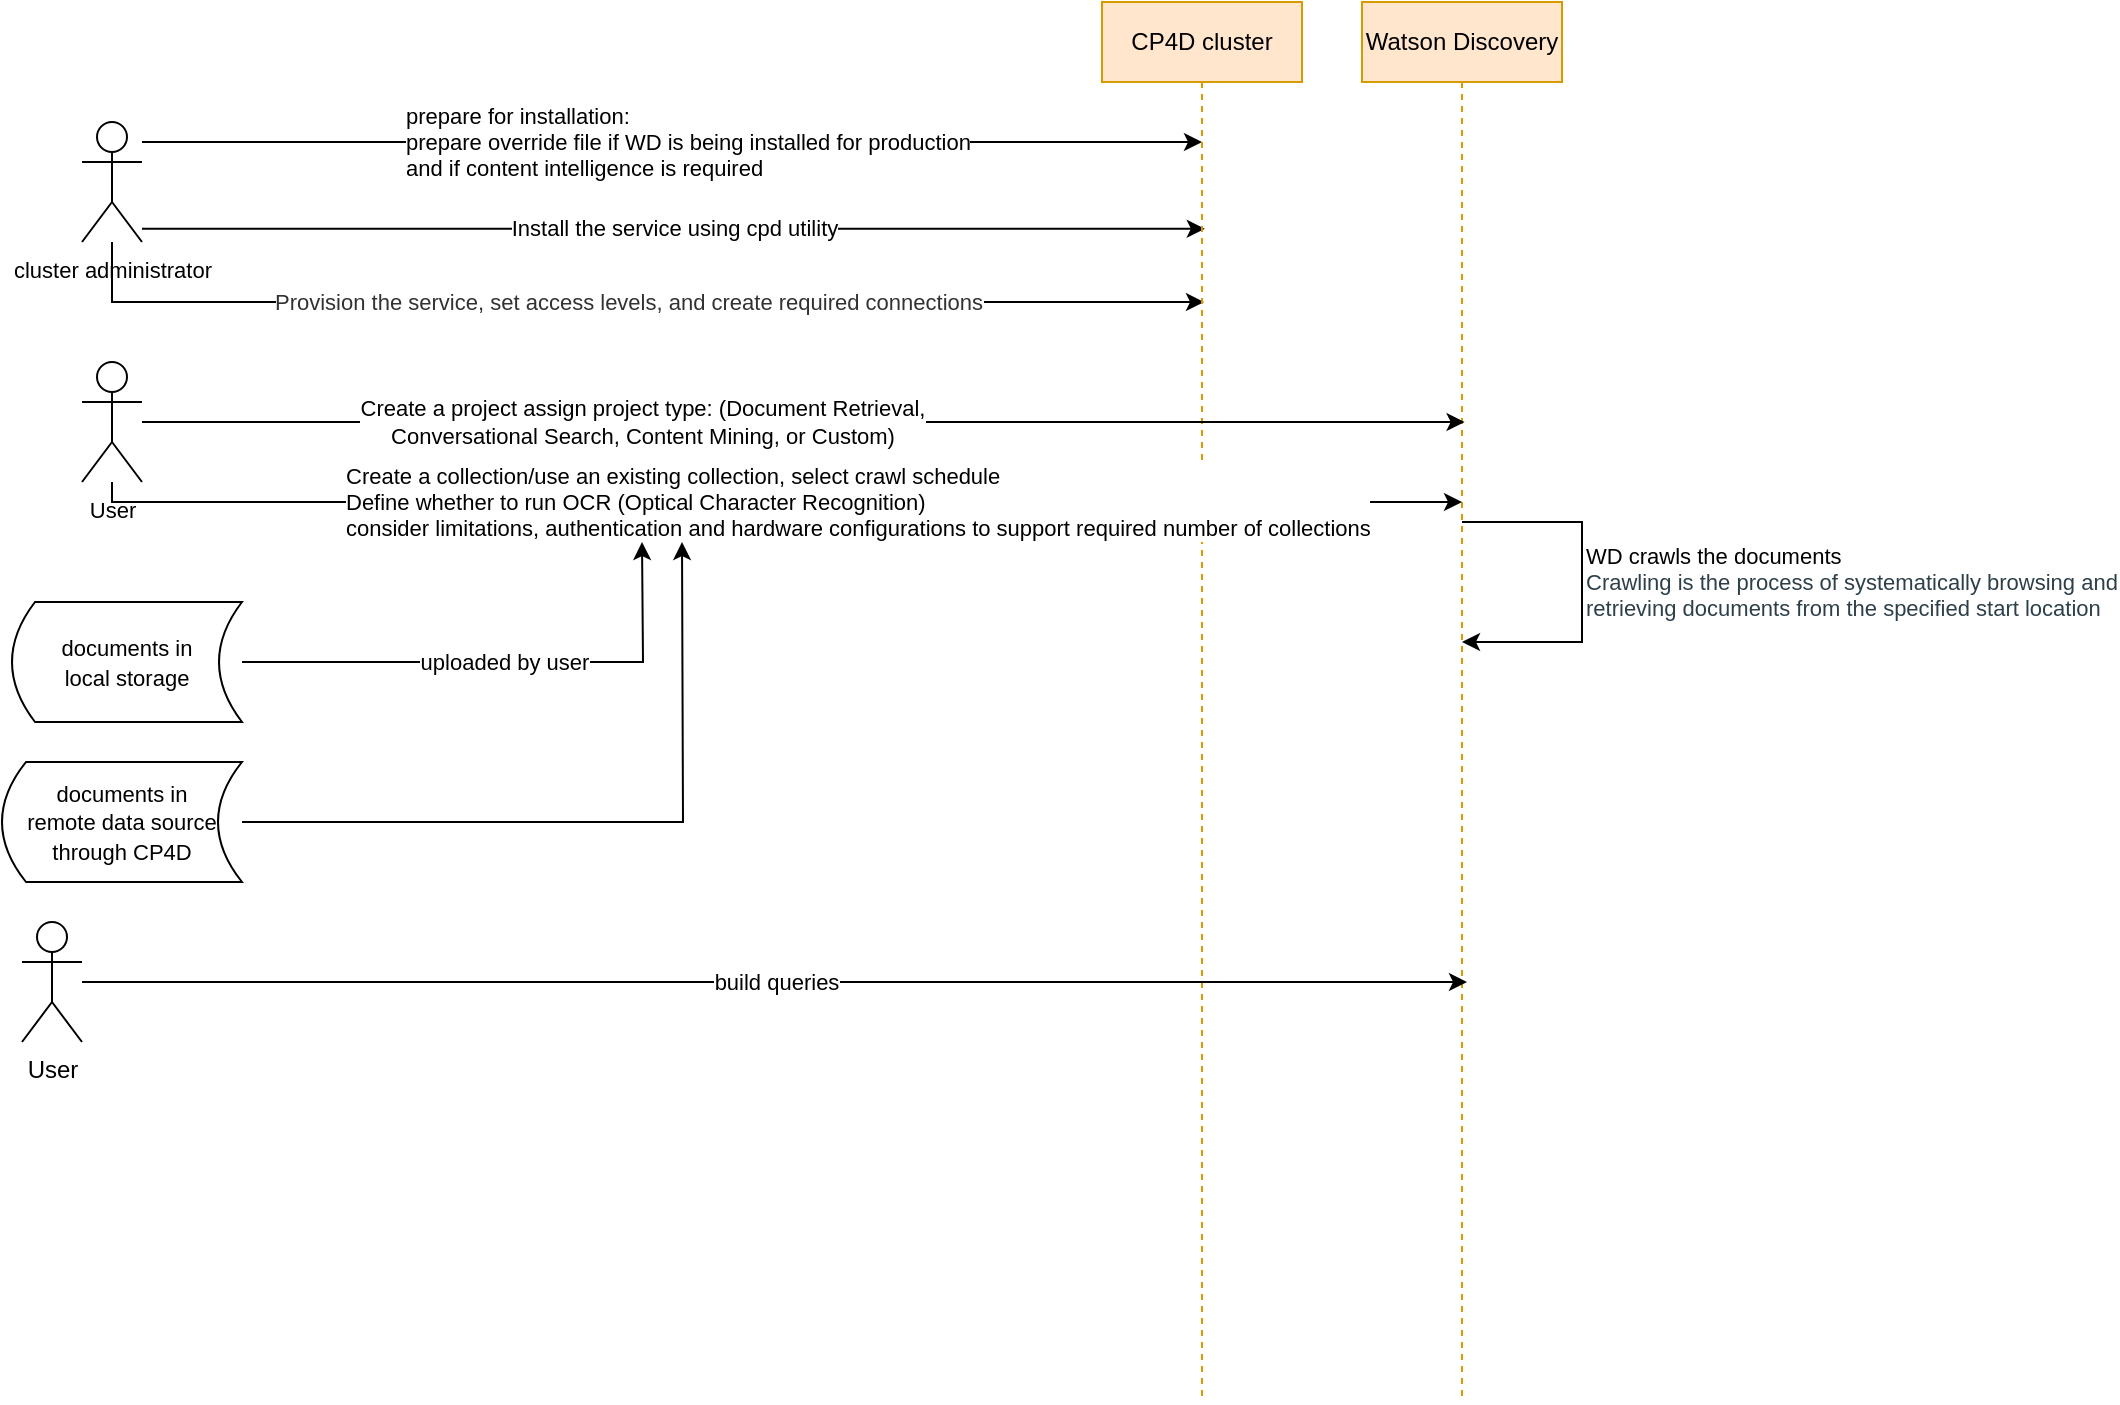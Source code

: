 <mxfile version="13.4.4" type="github">
  <diagram id="9eVwQrIfi0mKTF7IYHGo" name="Page-1">
    <mxGraphModel dx="691" dy="358" grid="1" gridSize="10" guides="1" tooltips="1" connect="1" arrows="1" fold="1" page="1" pageScale="1" pageWidth="850" pageHeight="1100" math="0" shadow="0">
      <root>
        <mxCell id="0" />
        <mxCell id="1" parent="0" />
        <mxCell id="RS6-3sI64E32yyafjish-4" value="prepare for installation: &lt;br&gt;prepare override file if WD is being installed for production &lt;br&gt;and if content intelligence is required" style="edgeStyle=orthogonalEdgeStyle;rounded=0;orthogonalLoop=1;jettySize=auto;html=1;align=left;" parent="1" source="RS6-3sI64E32yyafjish-1" edge="1">
          <mxGeometry x="-0.057" y="-120" relative="1" as="geometry">
            <mxPoint x="650" y="150" as="targetPoint" />
            <Array as="points">
              <mxPoint x="650" y="150" />
            </Array>
            <mxPoint x="-120" y="-120" as="offset" />
          </mxGeometry>
        </mxCell>
        <mxCell id="RS6-3sI64E32yyafjish-5" value="Install the service using cpd utility" style="edgeStyle=orthogonalEdgeStyle;rounded=0;orthogonalLoop=1;jettySize=auto;html=1;entryX=0.514;entryY=0.162;entryDx=0;entryDy=0;entryPerimeter=0;" parent="1" source="RS6-3sI64E32yyafjish-1" target="RS6-3sI64E32yyafjish-2" edge="1">
          <mxGeometry relative="1" as="geometry">
            <Array as="points">
              <mxPoint x="360" y="193" />
            </Array>
          </mxGeometry>
        </mxCell>
        <mxCell id="RS6-3sI64E32yyafjish-6" value="&lt;span style=&quot;color: rgb(50 , 50 , 50)&quot;&gt;&lt;font style=&quot;font-size: 11px&quot;&gt;Provision the service, set access levels, and create required connections&lt;/font&gt;&lt;/span&gt;" style="edgeStyle=orthogonalEdgeStyle;rounded=0;orthogonalLoop=1;jettySize=auto;html=1;" parent="1" source="RS6-3sI64E32yyafjish-1" edge="1">
          <mxGeometry relative="1" as="geometry">
            <mxPoint x="651" y="230" as="targetPoint" />
            <Array as="points">
              <mxPoint x="105" y="230" />
              <mxPoint x="651" y="230" />
            </Array>
          </mxGeometry>
        </mxCell>
        <mxCell id="RS6-3sI64E32yyafjish-1" value="&lt;font style=&quot;font-size: 11px&quot;&gt;cluster administrator&lt;/font&gt;" style="shape=umlActor;verticalLabelPosition=bottom;verticalAlign=top;html=1;outlineConnect=0;" parent="1" vertex="1">
          <mxGeometry x="90" y="140" width="30" height="60" as="geometry" />
        </mxCell>
        <mxCell id="RS6-3sI64E32yyafjish-2" value="CP4D cluster" style="shape=umlLifeline;perimeter=lifelinePerimeter;whiteSpace=wrap;html=1;container=1;collapsible=0;recursiveResize=0;outlineConnect=0;fillColor=#ffe6cc;strokeColor=#d79b00;" parent="1" vertex="1">
          <mxGeometry x="600" y="80" width="100" height="700" as="geometry" />
        </mxCell>
        <mxCell id="RS6-3sI64E32yyafjish-7" value="Watson Discovery" style="shape=umlLifeline;perimeter=lifelinePerimeter;whiteSpace=wrap;html=1;container=1;collapsible=0;recursiveResize=0;outlineConnect=0;fillColor=#ffe6cc;strokeColor=#d79b00;" parent="1" vertex="1">
          <mxGeometry x="730" y="80" width="100" height="700" as="geometry" />
        </mxCell>
        <mxCell id="RS6-3sI64E32yyafjish-13" value="uploaded by user" style="edgeStyle=orthogonalEdgeStyle;rounded=0;orthogonalLoop=1;jettySize=auto;html=1;" parent="1" source="RS6-3sI64E32yyafjish-8" edge="1">
          <mxGeometry relative="1" as="geometry">
            <mxPoint x="370" y="350" as="targetPoint" />
          </mxGeometry>
        </mxCell>
        <mxCell id="RS6-3sI64E32yyafjish-8" value="&lt;font style=&quot;font-size: 11px&quot;&gt;documents in &lt;br&gt;local storage&lt;/font&gt;" style="shape=dataStorage;whiteSpace=wrap;html=1;" parent="1" vertex="1">
          <mxGeometry x="55" y="380" width="115" height="60" as="geometry" />
        </mxCell>
        <mxCell id="RS6-3sI64E32yyafjish-11" value="Create a project&amp;nbsp;assign project type: (Document Retrieval, &lt;br&gt;Conversational Search, Content Mining, or Custom)" style="edgeStyle=orthogonalEdgeStyle;rounded=0;orthogonalLoop=1;jettySize=auto;html=1;entryX=0.513;entryY=0.3;entryDx=0;entryDy=0;entryPerimeter=0;" parent="1" source="RS6-3sI64E32yyafjish-10" target="RS6-3sI64E32yyafjish-7" edge="1">
          <mxGeometry x="-0.244" relative="1" as="geometry">
            <mxPoint as="offset" />
          </mxGeometry>
        </mxCell>
        <mxCell id="RS6-3sI64E32yyafjish-12" value="&lt;font style=&quot;font-size: 11px&quot;&gt;Create a collection/use an existing collection, select crawl schedule&lt;br&gt;Define whether to&amp;nbsp;run OCR (Optical Character Recognition)&amp;nbsp;&lt;br&gt;consider limitations, authentication and hardware configurations to support required number of collections&lt;br&gt;&lt;/font&gt;" style="edgeStyle=orthogonalEdgeStyle;rounded=0;orthogonalLoop=1;jettySize=auto;html=1;align=left;" parent="1" source="RS6-3sI64E32yyafjish-10" edge="1">
          <mxGeometry x="-0.635" relative="1" as="geometry">
            <mxPoint x="780" y="330" as="targetPoint" />
            <Array as="points">
              <mxPoint x="105" y="330" />
              <mxPoint x="780" y="330" />
            </Array>
            <mxPoint as="offset" />
          </mxGeometry>
        </mxCell>
        <mxCell id="RS6-3sI64E32yyafjish-10" value="&lt;font style=&quot;font-size: 11px&quot;&gt;User&lt;/font&gt;" style="shape=umlActor;verticalLabelPosition=bottom;verticalAlign=top;html=1;outlineConnect=0;" parent="1" vertex="1">
          <mxGeometry x="90" y="260" width="30" height="60" as="geometry" />
        </mxCell>
        <mxCell id="RS6-3sI64E32yyafjish-15" style="edgeStyle=orthogonalEdgeStyle;rounded=0;orthogonalLoop=1;jettySize=auto;html=1;" parent="1" source="RS6-3sI64E32yyafjish-14" edge="1">
          <mxGeometry relative="1" as="geometry">
            <mxPoint x="390" y="350" as="targetPoint" />
          </mxGeometry>
        </mxCell>
        <mxCell id="RS6-3sI64E32yyafjish-14" value="&lt;font style=&quot;font-size: 11px&quot;&gt;documents in &lt;br&gt;remote data source &lt;br&gt;through CP4D&lt;/font&gt;" style="shape=dataStorage;whiteSpace=wrap;html=1;" parent="1" vertex="1">
          <mxGeometry x="50" y="460" width="120" height="60" as="geometry" />
        </mxCell>
        <mxCell id="P_0uUf7q-fleCiMruKBS-1" value="&lt;font style=&quot;font-size: 11px&quot;&gt;WD crawls the documents &lt;br&gt;&lt;span style=&quot;color: rgb(45 , 63 , 73)&quot;&gt;Crawling is the process of systematically browsing and &lt;br&gt;retrieving documents from the specified start location&lt;/span&gt;&lt;/font&gt;" style="edgeStyle=orthogonalEdgeStyle;rounded=0;orthogonalLoop=1;jettySize=auto;html=1;align=left;" edge="1" parent="1" source="RS6-3sI64E32yyafjish-7" target="RS6-3sI64E32yyafjish-7">
          <mxGeometry relative="1" as="geometry">
            <Array as="points">
              <mxPoint x="840" y="340" />
              <mxPoint x="800" y="400" />
            </Array>
          </mxGeometry>
        </mxCell>
        <mxCell id="P_0uUf7q-fleCiMruKBS-3" value="build queries" style="edgeStyle=orthogonalEdgeStyle;rounded=0;orthogonalLoop=1;jettySize=auto;html=1;entryX=0.525;entryY=0.7;entryDx=0;entryDy=0;entryPerimeter=0;" edge="1" parent="1" source="P_0uUf7q-fleCiMruKBS-2" target="RS6-3sI64E32yyafjish-7">
          <mxGeometry relative="1" as="geometry" />
        </mxCell>
        <mxCell id="P_0uUf7q-fleCiMruKBS-2" value="User" style="shape=umlActor;verticalLabelPosition=bottom;verticalAlign=top;html=1;outlineConnect=0;" vertex="1" parent="1">
          <mxGeometry x="60" y="540" width="30" height="60" as="geometry" />
        </mxCell>
      </root>
    </mxGraphModel>
  </diagram>
</mxfile>
